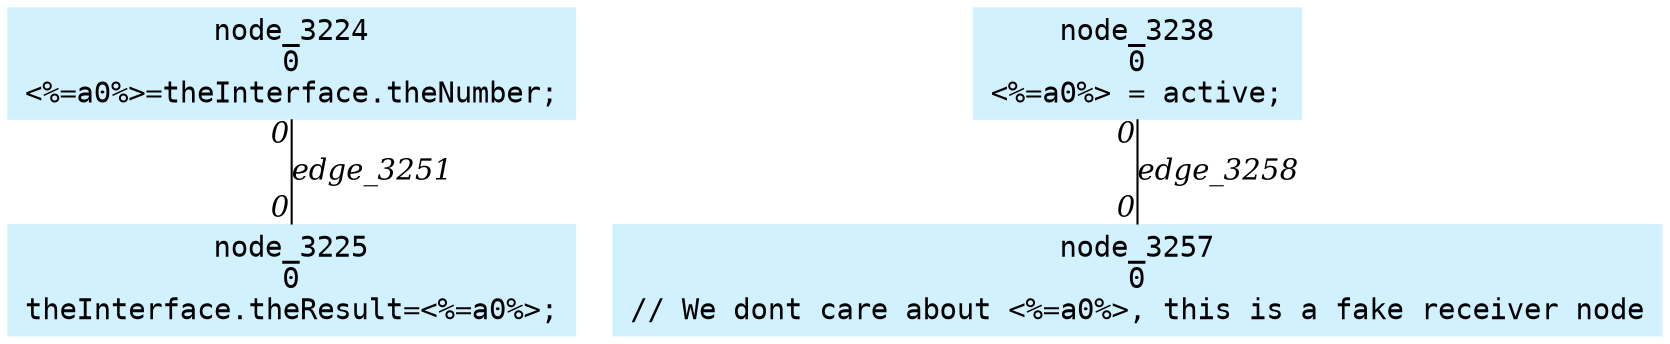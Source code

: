 digraph g{node_3224 [shape=box, style=filled, color="#d1f1ff", fontname="Courier", label="node_3224
0
<%=a0%>=theInterface.theNumber;
" ]
node_3225 [shape=box, style=filled, color="#d1f1ff", fontname="Courier", label="node_3225
0
theInterface.theResult=<%=a0%>;
" ]
node_3238 [shape=box, style=filled, color="#d1f1ff", fontname="Courier", label="node_3238
0
<%=a0%> = active;
" ]
node_3257 [shape=box, style=filled, color="#d1f1ff", fontname="Courier", label="node_3257
0
// We dont care about <%=a0%>, this is a fake receiver node
" ]
node_3224 -> node_3225 [dir=none, arrowHead=none, fontname="Times-Italic", label="edge_3251",  headlabel="0", taillabel="0" ]
node_3238 -> node_3257 [dir=none, arrowHead=none, fontname="Times-Italic", label="edge_3258",  headlabel="0", taillabel="0" ]
}